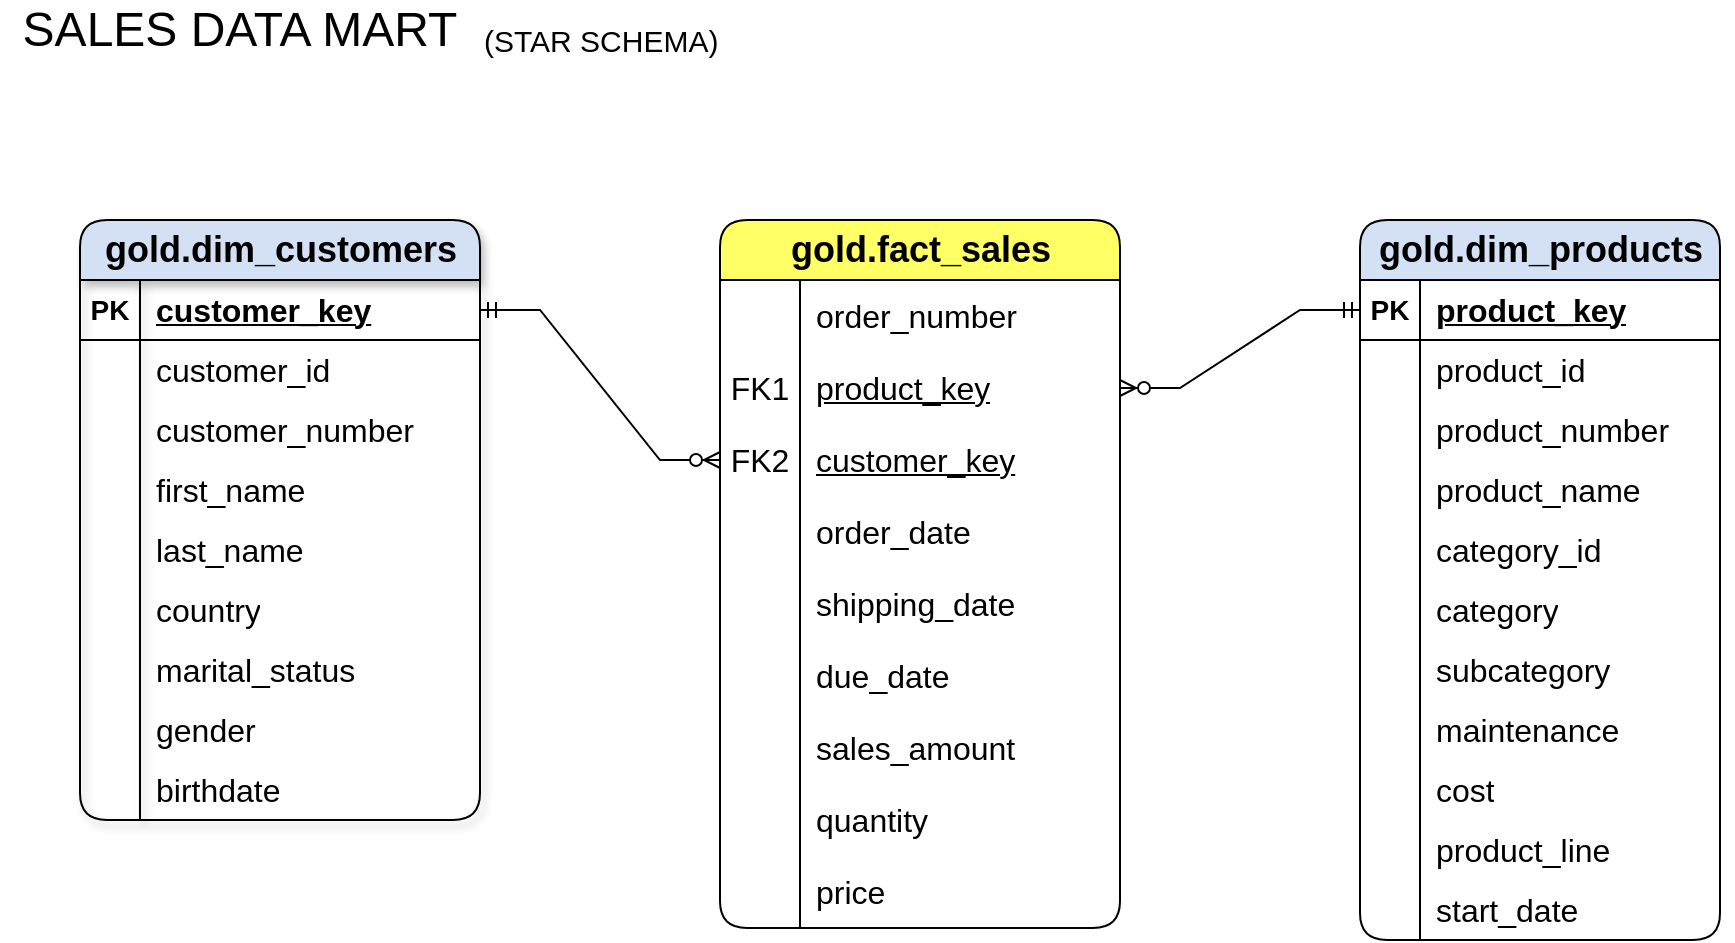 <mxfile version="28.0.6">
  <diagram name="Page-1" id="caWsXlPzLzprsGsyw6yZ">
    <mxGraphModel dx="1757" dy="716" grid="1" gridSize="10" guides="1" tooltips="1" connect="1" arrows="1" fold="1" page="1" pageScale="1" pageWidth="827" pageHeight="1169" math="0" shadow="0">
      <root>
        <mxCell id="0" />
        <mxCell id="1" parent="0" />
        <mxCell id="I5lbJCb11O4Nojm7ezj9-1" value="SALES DATA MART" style="rounded=0;whiteSpace=wrap;html=1;fontSize=24;align=center;fillStyle=hatch;strokeColor=none;" vertex="1" parent="1">
          <mxGeometry x="-120" y="50" width="240" height="30" as="geometry" />
        </mxCell>
        <mxCell id="I5lbJCb11O4Nojm7ezj9-2" value="(STAR SCHEMA)" style="text;html=1;align=left;verticalAlign=middle;whiteSpace=wrap;rounded=0;fontSize=15;" vertex="1" parent="1">
          <mxGeometry x="120" y="60" width="120" height="20" as="geometry" />
        </mxCell>
        <mxCell id="I5lbJCb11O4Nojm7ezj9-4" value="&lt;font style=&quot;font-size: 18px; color: rgb(0, 0, 0);&quot;&gt;gold.dim_customers&lt;/font&gt;" style="shape=table;startSize=30;container=1;collapsible=1;childLayout=tableLayout;fixedRows=1;rowLines=0;fontStyle=1;align=center;resizeLast=1;html=1;rounded=1;fillColor=#D4E1F5;shadow=1;" vertex="1" parent="1">
          <mxGeometry x="-80" y="160" width="200" height="300" as="geometry" />
        </mxCell>
        <mxCell id="I5lbJCb11O4Nojm7ezj9-5" value="" style="shape=tableRow;horizontal=0;startSize=0;swimlaneHead=0;swimlaneBody=0;fillColor=none;collapsible=0;dropTarget=0;points=[[0,0.5],[1,0.5]];portConstraint=eastwest;top=0;left=0;right=0;bottom=1;" vertex="1" parent="I5lbJCb11O4Nojm7ezj9-4">
          <mxGeometry y="30" width="200" height="30" as="geometry" />
        </mxCell>
        <mxCell id="I5lbJCb11O4Nojm7ezj9-6" value="&lt;font style=&quot;font-size: 14px;&quot;&gt;PK&lt;/font&gt;" style="shape=partialRectangle;connectable=0;fillColor=none;top=0;left=0;bottom=0;right=0;fontStyle=1;overflow=hidden;whiteSpace=wrap;html=1;" vertex="1" parent="I5lbJCb11O4Nojm7ezj9-5">
          <mxGeometry width="30" height="30" as="geometry">
            <mxRectangle width="30" height="30" as="alternateBounds" />
          </mxGeometry>
        </mxCell>
        <mxCell id="I5lbJCb11O4Nojm7ezj9-7" value="&lt;font style=&quot;font-size: 16px;&quot;&gt;customer_key&lt;/font&gt;" style="shape=partialRectangle;connectable=0;fillColor=none;top=0;left=0;bottom=0;right=0;align=left;spacingLeft=6;fontStyle=5;overflow=hidden;whiteSpace=wrap;html=1;" vertex="1" parent="I5lbJCb11O4Nojm7ezj9-5">
          <mxGeometry x="30" width="170" height="30" as="geometry">
            <mxRectangle width="170" height="30" as="alternateBounds" />
          </mxGeometry>
        </mxCell>
        <mxCell id="I5lbJCb11O4Nojm7ezj9-8" value="" style="shape=tableRow;horizontal=0;startSize=0;swimlaneHead=0;swimlaneBody=0;fillColor=none;collapsible=0;dropTarget=0;points=[[0,0.5],[1,0.5]];portConstraint=eastwest;top=0;left=0;right=0;bottom=0;fontSize=16;" vertex="1" parent="I5lbJCb11O4Nojm7ezj9-4">
          <mxGeometry y="60" width="200" height="30" as="geometry" />
        </mxCell>
        <mxCell id="I5lbJCb11O4Nojm7ezj9-9" value="" style="shape=partialRectangle;connectable=0;fillColor=none;top=0;left=0;bottom=0;right=0;editable=1;overflow=hidden;whiteSpace=wrap;html=1;fontSize=16;" vertex="1" parent="I5lbJCb11O4Nojm7ezj9-8">
          <mxGeometry width="30" height="30" as="geometry">
            <mxRectangle width="30" height="30" as="alternateBounds" />
          </mxGeometry>
        </mxCell>
        <mxCell id="I5lbJCb11O4Nojm7ezj9-10" value="customer_id" style="shape=partialRectangle;connectable=0;fillColor=none;top=0;left=0;bottom=0;right=0;align=left;spacingLeft=6;overflow=hidden;whiteSpace=wrap;html=1;fontSize=16;" vertex="1" parent="I5lbJCb11O4Nojm7ezj9-8">
          <mxGeometry x="30" width="170" height="30" as="geometry">
            <mxRectangle width="170" height="30" as="alternateBounds" />
          </mxGeometry>
        </mxCell>
        <mxCell id="I5lbJCb11O4Nojm7ezj9-11" value="" style="shape=tableRow;horizontal=0;startSize=0;swimlaneHead=0;swimlaneBody=0;fillColor=none;collapsible=0;dropTarget=0;points=[[0,0.5],[1,0.5]];portConstraint=eastwest;top=0;left=0;right=0;bottom=0;fontSize=16;" vertex="1" parent="I5lbJCb11O4Nojm7ezj9-4">
          <mxGeometry y="90" width="200" height="30" as="geometry" />
        </mxCell>
        <mxCell id="I5lbJCb11O4Nojm7ezj9-12" value="" style="shape=partialRectangle;connectable=0;fillColor=none;top=0;left=0;bottom=0;right=0;editable=1;overflow=hidden;whiteSpace=wrap;html=1;fontSize=16;" vertex="1" parent="I5lbJCb11O4Nojm7ezj9-11">
          <mxGeometry width="30" height="30" as="geometry">
            <mxRectangle width="30" height="30" as="alternateBounds" />
          </mxGeometry>
        </mxCell>
        <mxCell id="I5lbJCb11O4Nojm7ezj9-13" value="customer_number" style="shape=partialRectangle;connectable=0;fillColor=none;top=0;left=0;bottom=0;right=0;align=left;spacingLeft=6;overflow=hidden;whiteSpace=wrap;html=1;fontSize=16;" vertex="1" parent="I5lbJCb11O4Nojm7ezj9-11">
          <mxGeometry x="30" width="170" height="30" as="geometry">
            <mxRectangle width="170" height="30" as="alternateBounds" />
          </mxGeometry>
        </mxCell>
        <mxCell id="I5lbJCb11O4Nojm7ezj9-14" value="" style="shape=tableRow;horizontal=0;startSize=0;swimlaneHead=0;swimlaneBody=0;fillColor=none;collapsible=0;dropTarget=0;points=[[0,0.5],[1,0.5]];portConstraint=eastwest;top=0;left=0;right=0;bottom=0;fontSize=16;" vertex="1" parent="I5lbJCb11O4Nojm7ezj9-4">
          <mxGeometry y="120" width="200" height="30" as="geometry" />
        </mxCell>
        <mxCell id="I5lbJCb11O4Nojm7ezj9-15" value="" style="shape=partialRectangle;connectable=0;fillColor=none;top=0;left=0;bottom=0;right=0;editable=1;overflow=hidden;whiteSpace=wrap;html=1;fontSize=16;" vertex="1" parent="I5lbJCb11O4Nojm7ezj9-14">
          <mxGeometry width="30" height="30" as="geometry">
            <mxRectangle width="30" height="30" as="alternateBounds" />
          </mxGeometry>
        </mxCell>
        <mxCell id="I5lbJCb11O4Nojm7ezj9-16" value="first_name" style="shape=partialRectangle;connectable=0;fillColor=none;top=0;left=0;bottom=0;right=0;align=left;spacingLeft=6;overflow=hidden;whiteSpace=wrap;html=1;fontSize=16;" vertex="1" parent="I5lbJCb11O4Nojm7ezj9-14">
          <mxGeometry x="30" width="170" height="30" as="geometry">
            <mxRectangle width="170" height="30" as="alternateBounds" />
          </mxGeometry>
        </mxCell>
        <mxCell id="I5lbJCb11O4Nojm7ezj9-17" value="" style="shape=tableRow;horizontal=0;startSize=0;swimlaneHead=0;swimlaneBody=0;fillColor=none;collapsible=0;dropTarget=0;points=[[0,0.5],[1,0.5]];portConstraint=eastwest;top=0;left=0;right=0;bottom=0;fontSize=16;" vertex="1" parent="I5lbJCb11O4Nojm7ezj9-4">
          <mxGeometry y="150" width="200" height="30" as="geometry" />
        </mxCell>
        <mxCell id="I5lbJCb11O4Nojm7ezj9-18" value="" style="shape=partialRectangle;connectable=0;fillColor=none;top=0;left=0;bottom=0;right=0;editable=1;overflow=hidden;whiteSpace=wrap;html=1;fontSize=16;" vertex="1" parent="I5lbJCb11O4Nojm7ezj9-17">
          <mxGeometry width="30" height="30" as="geometry">
            <mxRectangle width="30" height="30" as="alternateBounds" />
          </mxGeometry>
        </mxCell>
        <mxCell id="I5lbJCb11O4Nojm7ezj9-19" value="last_name" style="shape=partialRectangle;connectable=0;fillColor=none;top=0;left=0;bottom=0;right=0;align=left;spacingLeft=6;overflow=hidden;whiteSpace=wrap;html=1;fontSize=16;" vertex="1" parent="I5lbJCb11O4Nojm7ezj9-17">
          <mxGeometry x="30" width="170" height="30" as="geometry">
            <mxRectangle width="170" height="30" as="alternateBounds" />
          </mxGeometry>
        </mxCell>
        <mxCell id="I5lbJCb11O4Nojm7ezj9-36" value="" style="shape=tableRow;horizontal=0;startSize=0;swimlaneHead=0;swimlaneBody=0;fillColor=none;collapsible=0;dropTarget=0;points=[[0,0.5],[1,0.5]];portConstraint=eastwest;top=0;left=0;right=0;bottom=0;fontSize=16;" vertex="1" parent="I5lbJCb11O4Nojm7ezj9-4">
          <mxGeometry y="180" width="200" height="30" as="geometry" />
        </mxCell>
        <mxCell id="I5lbJCb11O4Nojm7ezj9-37" value="" style="shape=partialRectangle;connectable=0;fillColor=none;top=0;left=0;bottom=0;right=0;editable=1;overflow=hidden;whiteSpace=wrap;html=1;fontSize=16;" vertex="1" parent="I5lbJCb11O4Nojm7ezj9-36">
          <mxGeometry width="30" height="30" as="geometry">
            <mxRectangle width="30" height="30" as="alternateBounds" />
          </mxGeometry>
        </mxCell>
        <mxCell id="I5lbJCb11O4Nojm7ezj9-38" value="country" style="shape=partialRectangle;connectable=0;fillColor=none;top=0;left=0;bottom=0;right=0;align=left;spacingLeft=6;overflow=hidden;whiteSpace=wrap;html=1;fontSize=16;" vertex="1" parent="I5lbJCb11O4Nojm7ezj9-36">
          <mxGeometry x="30" width="170" height="30" as="geometry">
            <mxRectangle width="170" height="30" as="alternateBounds" />
          </mxGeometry>
        </mxCell>
        <mxCell id="I5lbJCb11O4Nojm7ezj9-39" value="" style="shape=tableRow;horizontal=0;startSize=0;swimlaneHead=0;swimlaneBody=0;fillColor=none;collapsible=0;dropTarget=0;points=[[0,0.5],[1,0.5]];portConstraint=eastwest;top=0;left=0;right=0;bottom=0;fontSize=16;" vertex="1" parent="I5lbJCb11O4Nojm7ezj9-4">
          <mxGeometry y="210" width="200" height="30" as="geometry" />
        </mxCell>
        <mxCell id="I5lbJCb11O4Nojm7ezj9-40" value="" style="shape=partialRectangle;connectable=0;fillColor=none;top=0;left=0;bottom=0;right=0;editable=1;overflow=hidden;whiteSpace=wrap;html=1;fontSize=16;" vertex="1" parent="I5lbJCb11O4Nojm7ezj9-39">
          <mxGeometry width="30" height="30" as="geometry">
            <mxRectangle width="30" height="30" as="alternateBounds" />
          </mxGeometry>
        </mxCell>
        <mxCell id="I5lbJCb11O4Nojm7ezj9-41" value="marital_status" style="shape=partialRectangle;connectable=0;fillColor=none;top=0;left=0;bottom=0;right=0;align=left;spacingLeft=6;overflow=hidden;whiteSpace=wrap;html=1;fontSize=16;" vertex="1" parent="I5lbJCb11O4Nojm7ezj9-39">
          <mxGeometry x="30" width="170" height="30" as="geometry">
            <mxRectangle width="170" height="30" as="alternateBounds" />
          </mxGeometry>
        </mxCell>
        <mxCell id="I5lbJCb11O4Nojm7ezj9-42" value="" style="shape=tableRow;horizontal=0;startSize=0;swimlaneHead=0;swimlaneBody=0;fillColor=none;collapsible=0;dropTarget=0;points=[[0,0.5],[1,0.5]];portConstraint=eastwest;top=0;left=0;right=0;bottom=0;fontSize=16;" vertex="1" parent="I5lbJCb11O4Nojm7ezj9-4">
          <mxGeometry y="240" width="200" height="30" as="geometry" />
        </mxCell>
        <mxCell id="I5lbJCb11O4Nojm7ezj9-43" value="" style="shape=partialRectangle;connectable=0;fillColor=none;top=0;left=0;bottom=0;right=0;editable=1;overflow=hidden;whiteSpace=wrap;html=1;fontSize=16;" vertex="1" parent="I5lbJCb11O4Nojm7ezj9-42">
          <mxGeometry width="30" height="30" as="geometry">
            <mxRectangle width="30" height="30" as="alternateBounds" />
          </mxGeometry>
        </mxCell>
        <mxCell id="I5lbJCb11O4Nojm7ezj9-44" value="gender" style="shape=partialRectangle;connectable=0;fillColor=none;top=0;left=0;bottom=0;right=0;align=left;spacingLeft=6;overflow=hidden;whiteSpace=wrap;html=1;fontSize=16;" vertex="1" parent="I5lbJCb11O4Nojm7ezj9-42">
          <mxGeometry x="30" width="170" height="30" as="geometry">
            <mxRectangle width="170" height="30" as="alternateBounds" />
          </mxGeometry>
        </mxCell>
        <mxCell id="I5lbJCb11O4Nojm7ezj9-45" value="" style="shape=tableRow;horizontal=0;startSize=0;swimlaneHead=0;swimlaneBody=0;fillColor=none;collapsible=0;dropTarget=0;points=[[0,0.5],[1,0.5]];portConstraint=eastwest;top=0;left=0;right=0;bottom=0;fontSize=16;" vertex="1" parent="I5lbJCb11O4Nojm7ezj9-4">
          <mxGeometry y="270" width="200" height="30" as="geometry" />
        </mxCell>
        <mxCell id="I5lbJCb11O4Nojm7ezj9-46" value="" style="shape=partialRectangle;connectable=0;fillColor=none;top=0;left=0;bottom=0;right=0;editable=1;overflow=hidden;whiteSpace=wrap;html=1;fontSize=16;" vertex="1" parent="I5lbJCb11O4Nojm7ezj9-45">
          <mxGeometry width="30" height="30" as="geometry">
            <mxRectangle width="30" height="30" as="alternateBounds" />
          </mxGeometry>
        </mxCell>
        <mxCell id="I5lbJCb11O4Nojm7ezj9-47" value="birthdate" style="shape=partialRectangle;connectable=0;fillColor=none;top=0;left=0;bottom=0;right=0;align=left;spacingLeft=6;overflow=hidden;whiteSpace=wrap;html=1;fontSize=16;" vertex="1" parent="I5lbJCb11O4Nojm7ezj9-45">
          <mxGeometry x="30" width="170" height="30" as="geometry">
            <mxRectangle width="170" height="30" as="alternateBounds" />
          </mxGeometry>
        </mxCell>
        <mxCell id="I5lbJCb11O4Nojm7ezj9-20" value="&lt;font style=&quot;font-size: 18px; color: rgb(0, 0, 0);&quot;&gt;gold.fact_sales&lt;/font&gt;" style="shape=table;startSize=30;container=1;collapsible=1;childLayout=tableLayout;fixedRows=1;rowLines=0;fontStyle=1;align=center;resizeLast=1;html=1;rounded=1;fillColor=#FFFF66;" vertex="1" parent="1">
          <mxGeometry x="240" y="160" width="200" height="354" as="geometry" />
        </mxCell>
        <mxCell id="I5lbJCb11O4Nojm7ezj9-24" value="" style="shape=tableRow;horizontal=0;startSize=0;swimlaneHead=0;swimlaneBody=0;fillColor=none;collapsible=0;dropTarget=0;points=[[0,0.5],[1,0.5]];portConstraint=eastwest;top=0;left=0;right=0;bottom=0;fontSize=16;" vertex="1" parent="I5lbJCb11O4Nojm7ezj9-20">
          <mxGeometry y="30" width="200" height="36" as="geometry" />
        </mxCell>
        <mxCell id="I5lbJCb11O4Nojm7ezj9-25" value="" style="shape=partialRectangle;connectable=0;fillColor=none;top=0;left=0;bottom=0;right=0;editable=1;overflow=hidden;whiteSpace=wrap;html=1;fontSize=16;" vertex="1" parent="I5lbJCb11O4Nojm7ezj9-24">
          <mxGeometry width="40.0" height="36" as="geometry">
            <mxRectangle width="40.0" height="36" as="alternateBounds" />
          </mxGeometry>
        </mxCell>
        <mxCell id="I5lbJCb11O4Nojm7ezj9-26" value="order_number" style="shape=partialRectangle;connectable=0;fillColor=none;top=0;left=0;bottom=0;right=0;align=left;spacingLeft=6;overflow=hidden;whiteSpace=wrap;html=1;fontSize=16;" vertex="1" parent="I5lbJCb11O4Nojm7ezj9-24">
          <mxGeometry x="40.0" width="160.0" height="36" as="geometry">
            <mxRectangle width="160.0" height="36" as="alternateBounds" />
          </mxGeometry>
        </mxCell>
        <mxCell id="I5lbJCb11O4Nojm7ezj9-27" value="" style="shape=tableRow;horizontal=0;startSize=0;swimlaneHead=0;swimlaneBody=0;fillColor=none;collapsible=0;dropTarget=0;points=[[0,0.5],[1,0.5]];portConstraint=eastwest;top=0;left=0;right=0;bottom=0;fontSize=16;" vertex="1" parent="I5lbJCb11O4Nojm7ezj9-20">
          <mxGeometry y="66" width="200" height="36" as="geometry" />
        </mxCell>
        <mxCell id="I5lbJCb11O4Nojm7ezj9-28" value="FK1" style="shape=partialRectangle;connectable=0;fillColor=none;top=0;left=0;bottom=0;right=0;editable=1;overflow=hidden;whiteSpace=wrap;html=1;fontSize=16;" vertex="1" parent="I5lbJCb11O4Nojm7ezj9-27">
          <mxGeometry width="40.0" height="36" as="geometry">
            <mxRectangle width="40.0" height="36" as="alternateBounds" />
          </mxGeometry>
        </mxCell>
        <mxCell id="I5lbJCb11O4Nojm7ezj9-29" value="&lt;u&gt;product_key&lt;/u&gt;" style="shape=partialRectangle;connectable=0;fillColor=none;top=0;left=0;bottom=0;right=0;align=left;spacingLeft=6;overflow=hidden;whiteSpace=wrap;html=1;fontSize=16;shadow=1;" vertex="1" parent="I5lbJCb11O4Nojm7ezj9-27">
          <mxGeometry x="40.0" width="160.0" height="36" as="geometry">
            <mxRectangle width="160.0" height="36" as="alternateBounds" />
          </mxGeometry>
        </mxCell>
        <mxCell id="I5lbJCb11O4Nojm7ezj9-30" value="" style="shape=tableRow;horizontal=0;startSize=0;swimlaneHead=0;swimlaneBody=0;fillColor=none;collapsible=0;dropTarget=0;points=[[0,0.5],[1,0.5]];portConstraint=eastwest;top=0;left=0;right=0;bottom=0;fontSize=16;" vertex="1" parent="I5lbJCb11O4Nojm7ezj9-20">
          <mxGeometry y="102" width="200" height="36" as="geometry" />
        </mxCell>
        <mxCell id="I5lbJCb11O4Nojm7ezj9-31" value="FK2" style="shape=partialRectangle;connectable=0;fillColor=none;top=0;left=0;bottom=0;right=0;editable=1;overflow=hidden;whiteSpace=wrap;html=1;fontSize=16;" vertex="1" parent="I5lbJCb11O4Nojm7ezj9-30">
          <mxGeometry width="40.0" height="36" as="geometry">
            <mxRectangle width="40.0" height="36" as="alternateBounds" />
          </mxGeometry>
        </mxCell>
        <mxCell id="I5lbJCb11O4Nojm7ezj9-32" value="&lt;u&gt;customer_key&lt;/u&gt;" style="shape=partialRectangle;connectable=0;fillColor=none;top=0;left=0;bottom=0;right=0;align=left;spacingLeft=6;overflow=hidden;whiteSpace=wrap;html=1;fontSize=16;shadow=1;" vertex="1" parent="I5lbJCb11O4Nojm7ezj9-30">
          <mxGeometry x="40.0" width="160.0" height="36" as="geometry">
            <mxRectangle width="160.0" height="36" as="alternateBounds" />
          </mxGeometry>
        </mxCell>
        <mxCell id="I5lbJCb11O4Nojm7ezj9-33" value="" style="shape=tableRow;horizontal=0;startSize=0;swimlaneHead=0;swimlaneBody=0;fillColor=none;collapsible=0;dropTarget=0;points=[[0,0.5],[1,0.5]];portConstraint=eastwest;top=0;left=0;right=0;bottom=0;fontSize=16;" vertex="1" parent="I5lbJCb11O4Nojm7ezj9-20">
          <mxGeometry y="138" width="200" height="36" as="geometry" />
        </mxCell>
        <mxCell id="I5lbJCb11O4Nojm7ezj9-34" value="" style="shape=partialRectangle;connectable=0;fillColor=none;top=0;left=0;bottom=0;right=0;editable=1;overflow=hidden;whiteSpace=wrap;html=1;fontSize=16;" vertex="1" parent="I5lbJCb11O4Nojm7ezj9-33">
          <mxGeometry width="40.0" height="36" as="geometry">
            <mxRectangle width="40.0" height="36" as="alternateBounds" />
          </mxGeometry>
        </mxCell>
        <mxCell id="I5lbJCb11O4Nojm7ezj9-35" value="order_date" style="shape=partialRectangle;connectable=0;fillColor=none;top=0;left=0;bottom=0;right=0;align=left;spacingLeft=6;overflow=hidden;whiteSpace=wrap;html=1;fontSize=16;" vertex="1" parent="I5lbJCb11O4Nojm7ezj9-33">
          <mxGeometry x="40.0" width="160.0" height="36" as="geometry">
            <mxRectangle width="160.0" height="36" as="alternateBounds" />
          </mxGeometry>
        </mxCell>
        <mxCell id="I5lbJCb11O4Nojm7ezj9-48" value="" style="shape=tableRow;horizontal=0;startSize=0;swimlaneHead=0;swimlaneBody=0;fillColor=none;collapsible=0;dropTarget=0;points=[[0,0.5],[1,0.5]];portConstraint=eastwest;top=0;left=0;right=0;bottom=0;fontSize=16;" vertex="1" parent="I5lbJCb11O4Nojm7ezj9-20">
          <mxGeometry y="174" width="200" height="36" as="geometry" />
        </mxCell>
        <mxCell id="I5lbJCb11O4Nojm7ezj9-49" value="" style="shape=partialRectangle;connectable=0;fillColor=none;top=0;left=0;bottom=0;right=0;editable=1;overflow=hidden;whiteSpace=wrap;html=1;fontSize=16;" vertex="1" parent="I5lbJCb11O4Nojm7ezj9-48">
          <mxGeometry width="40.0" height="36" as="geometry">
            <mxRectangle width="40.0" height="36" as="alternateBounds" />
          </mxGeometry>
        </mxCell>
        <mxCell id="I5lbJCb11O4Nojm7ezj9-50" value="shipping_date" style="shape=partialRectangle;connectable=0;fillColor=none;top=0;left=0;bottom=0;right=0;align=left;spacingLeft=6;overflow=hidden;whiteSpace=wrap;html=1;fontSize=16;" vertex="1" parent="I5lbJCb11O4Nojm7ezj9-48">
          <mxGeometry x="40.0" width="160.0" height="36" as="geometry">
            <mxRectangle width="160.0" height="36" as="alternateBounds" />
          </mxGeometry>
        </mxCell>
        <mxCell id="I5lbJCb11O4Nojm7ezj9-51" value="" style="shape=tableRow;horizontal=0;startSize=0;swimlaneHead=0;swimlaneBody=0;fillColor=none;collapsible=0;dropTarget=0;points=[[0,0.5],[1,0.5]];portConstraint=eastwest;top=0;left=0;right=0;bottom=0;fontSize=16;" vertex="1" parent="I5lbJCb11O4Nojm7ezj9-20">
          <mxGeometry y="210" width="200" height="36" as="geometry" />
        </mxCell>
        <mxCell id="I5lbJCb11O4Nojm7ezj9-52" value="" style="shape=partialRectangle;connectable=0;fillColor=none;top=0;left=0;bottom=0;right=0;editable=1;overflow=hidden;whiteSpace=wrap;html=1;fontSize=16;" vertex="1" parent="I5lbJCb11O4Nojm7ezj9-51">
          <mxGeometry width="40.0" height="36" as="geometry">
            <mxRectangle width="40.0" height="36" as="alternateBounds" />
          </mxGeometry>
        </mxCell>
        <mxCell id="I5lbJCb11O4Nojm7ezj9-53" value="due_date" style="shape=partialRectangle;connectable=0;fillColor=none;top=0;left=0;bottom=0;right=0;align=left;spacingLeft=6;overflow=hidden;whiteSpace=wrap;html=1;fontSize=16;" vertex="1" parent="I5lbJCb11O4Nojm7ezj9-51">
          <mxGeometry x="40.0" width="160.0" height="36" as="geometry">
            <mxRectangle width="160.0" height="36" as="alternateBounds" />
          </mxGeometry>
        </mxCell>
        <mxCell id="I5lbJCb11O4Nojm7ezj9-54" value="" style="shape=tableRow;horizontal=0;startSize=0;swimlaneHead=0;swimlaneBody=0;fillColor=none;collapsible=0;dropTarget=0;points=[[0,0.5],[1,0.5]];portConstraint=eastwest;top=0;left=0;right=0;bottom=0;fontSize=16;" vertex="1" parent="I5lbJCb11O4Nojm7ezj9-20">
          <mxGeometry y="246" width="200" height="36" as="geometry" />
        </mxCell>
        <mxCell id="I5lbJCb11O4Nojm7ezj9-55" value="" style="shape=partialRectangle;connectable=0;fillColor=none;top=0;left=0;bottom=0;right=0;editable=1;overflow=hidden;whiteSpace=wrap;html=1;fontSize=16;" vertex="1" parent="I5lbJCb11O4Nojm7ezj9-54">
          <mxGeometry width="40.0" height="36" as="geometry">
            <mxRectangle width="40.0" height="36" as="alternateBounds" />
          </mxGeometry>
        </mxCell>
        <mxCell id="I5lbJCb11O4Nojm7ezj9-56" value="sales_amount" style="shape=partialRectangle;connectable=0;fillColor=none;top=0;left=0;bottom=0;right=0;align=left;spacingLeft=6;overflow=hidden;whiteSpace=wrap;html=1;fontSize=16;" vertex="1" parent="I5lbJCb11O4Nojm7ezj9-54">
          <mxGeometry x="40.0" width="160.0" height="36" as="geometry">
            <mxRectangle width="160.0" height="36" as="alternateBounds" />
          </mxGeometry>
        </mxCell>
        <mxCell id="I5lbJCb11O4Nojm7ezj9-57" value="" style="shape=tableRow;horizontal=0;startSize=0;swimlaneHead=0;swimlaneBody=0;fillColor=none;collapsible=0;dropTarget=0;points=[[0,0.5],[1,0.5]];portConstraint=eastwest;top=0;left=0;right=0;bottom=0;fontSize=16;" vertex="1" parent="I5lbJCb11O4Nojm7ezj9-20">
          <mxGeometry y="282" width="200" height="36" as="geometry" />
        </mxCell>
        <mxCell id="I5lbJCb11O4Nojm7ezj9-58" value="" style="shape=partialRectangle;connectable=0;fillColor=none;top=0;left=0;bottom=0;right=0;editable=1;overflow=hidden;whiteSpace=wrap;html=1;fontSize=16;" vertex="1" parent="I5lbJCb11O4Nojm7ezj9-57">
          <mxGeometry width="40.0" height="36" as="geometry">
            <mxRectangle width="40.0" height="36" as="alternateBounds" />
          </mxGeometry>
        </mxCell>
        <mxCell id="I5lbJCb11O4Nojm7ezj9-59" value="quantity" style="shape=partialRectangle;connectable=0;fillColor=none;top=0;left=0;bottom=0;right=0;align=left;spacingLeft=6;overflow=hidden;whiteSpace=wrap;html=1;fontSize=16;" vertex="1" parent="I5lbJCb11O4Nojm7ezj9-57">
          <mxGeometry x="40.0" width="160.0" height="36" as="geometry">
            <mxRectangle width="160.0" height="36" as="alternateBounds" />
          </mxGeometry>
        </mxCell>
        <mxCell id="I5lbJCb11O4Nojm7ezj9-60" value="" style="shape=tableRow;horizontal=0;startSize=0;swimlaneHead=0;swimlaneBody=0;fillColor=none;collapsible=0;dropTarget=0;points=[[0,0.5],[1,0.5]];portConstraint=eastwest;top=0;left=0;right=0;bottom=0;fontSize=16;" vertex="1" parent="I5lbJCb11O4Nojm7ezj9-20">
          <mxGeometry y="318" width="200" height="36" as="geometry" />
        </mxCell>
        <mxCell id="I5lbJCb11O4Nojm7ezj9-61" value="" style="shape=partialRectangle;connectable=0;fillColor=none;top=0;left=0;bottom=0;right=0;editable=1;overflow=hidden;whiteSpace=wrap;html=1;fontSize=16;" vertex="1" parent="I5lbJCb11O4Nojm7ezj9-60">
          <mxGeometry width="40.0" height="36" as="geometry">
            <mxRectangle width="40.0" height="36" as="alternateBounds" />
          </mxGeometry>
        </mxCell>
        <mxCell id="I5lbJCb11O4Nojm7ezj9-62" value="price" style="shape=partialRectangle;connectable=0;fillColor=none;top=0;left=0;bottom=0;right=0;align=left;spacingLeft=6;overflow=hidden;whiteSpace=wrap;html=1;fontSize=16;" vertex="1" parent="I5lbJCb11O4Nojm7ezj9-60">
          <mxGeometry x="40.0" width="160.0" height="36" as="geometry">
            <mxRectangle width="160.0" height="36" as="alternateBounds" />
          </mxGeometry>
        </mxCell>
        <mxCell id="I5lbJCb11O4Nojm7ezj9-63" value="&lt;font style=&quot;font-size: 18px; color: rgb(0, 0, 0);&quot;&gt;gold.dim_products&lt;/font&gt;" style="shape=table;startSize=30;container=1;collapsible=1;childLayout=tableLayout;fixedRows=1;rowLines=0;fontStyle=1;align=center;resizeLast=1;html=1;rounded=1;fillColor=#D4E1F5;" vertex="1" parent="1">
          <mxGeometry x="560" y="160" width="180" height="360" as="geometry" />
        </mxCell>
        <mxCell id="I5lbJCb11O4Nojm7ezj9-64" value="" style="shape=tableRow;horizontal=0;startSize=0;swimlaneHead=0;swimlaneBody=0;fillColor=none;collapsible=0;dropTarget=0;points=[[0,0.5],[1,0.5]];portConstraint=eastwest;top=0;left=0;right=0;bottom=1;" vertex="1" parent="I5lbJCb11O4Nojm7ezj9-63">
          <mxGeometry y="30" width="180" height="30" as="geometry" />
        </mxCell>
        <mxCell id="I5lbJCb11O4Nojm7ezj9-65" value="&lt;font style=&quot;font-size: 14px;&quot;&gt;PK&lt;/font&gt;" style="shape=partialRectangle;connectable=0;fillColor=none;top=0;left=0;bottom=0;right=0;fontStyle=1;overflow=hidden;whiteSpace=wrap;html=1;" vertex="1" parent="I5lbJCb11O4Nojm7ezj9-64">
          <mxGeometry width="30" height="30" as="geometry">
            <mxRectangle width="30" height="30" as="alternateBounds" />
          </mxGeometry>
        </mxCell>
        <mxCell id="I5lbJCb11O4Nojm7ezj9-66" value="&lt;font style=&quot;font-size: 16px;&quot;&gt;product_key&lt;/font&gt;" style="shape=partialRectangle;connectable=0;fillColor=none;top=0;left=0;bottom=0;right=0;align=left;spacingLeft=6;fontStyle=5;overflow=hidden;whiteSpace=wrap;html=1;shadow=1;" vertex="1" parent="I5lbJCb11O4Nojm7ezj9-64">
          <mxGeometry x="30" width="150" height="30" as="geometry">
            <mxRectangle width="150" height="30" as="alternateBounds" />
          </mxGeometry>
        </mxCell>
        <mxCell id="I5lbJCb11O4Nojm7ezj9-67" value="" style="shape=tableRow;horizontal=0;startSize=0;swimlaneHead=0;swimlaneBody=0;fillColor=none;collapsible=0;dropTarget=0;points=[[0,0.5],[1,0.5]];portConstraint=eastwest;top=0;left=0;right=0;bottom=0;fontSize=16;" vertex="1" parent="I5lbJCb11O4Nojm7ezj9-63">
          <mxGeometry y="60" width="180" height="30" as="geometry" />
        </mxCell>
        <mxCell id="I5lbJCb11O4Nojm7ezj9-68" value="" style="shape=partialRectangle;connectable=0;fillColor=none;top=0;left=0;bottom=0;right=0;editable=1;overflow=hidden;whiteSpace=wrap;html=1;fontSize=16;" vertex="1" parent="I5lbJCb11O4Nojm7ezj9-67">
          <mxGeometry width="30" height="30" as="geometry">
            <mxRectangle width="30" height="30" as="alternateBounds" />
          </mxGeometry>
        </mxCell>
        <mxCell id="I5lbJCb11O4Nojm7ezj9-69" value="product_id" style="shape=partialRectangle;connectable=0;fillColor=none;top=0;left=0;bottom=0;right=0;align=left;spacingLeft=6;overflow=hidden;whiteSpace=wrap;html=1;fontSize=16;" vertex="1" parent="I5lbJCb11O4Nojm7ezj9-67">
          <mxGeometry x="30" width="150" height="30" as="geometry">
            <mxRectangle width="150" height="30" as="alternateBounds" />
          </mxGeometry>
        </mxCell>
        <mxCell id="I5lbJCb11O4Nojm7ezj9-70" value="" style="shape=tableRow;horizontal=0;startSize=0;swimlaneHead=0;swimlaneBody=0;fillColor=none;collapsible=0;dropTarget=0;points=[[0,0.5],[1,0.5]];portConstraint=eastwest;top=0;left=0;right=0;bottom=0;fontSize=16;" vertex="1" parent="I5lbJCb11O4Nojm7ezj9-63">
          <mxGeometry y="90" width="180" height="30" as="geometry" />
        </mxCell>
        <mxCell id="I5lbJCb11O4Nojm7ezj9-71" value="" style="shape=partialRectangle;connectable=0;fillColor=none;top=0;left=0;bottom=0;right=0;editable=1;overflow=hidden;whiteSpace=wrap;html=1;fontSize=16;" vertex="1" parent="I5lbJCb11O4Nojm7ezj9-70">
          <mxGeometry width="30" height="30" as="geometry">
            <mxRectangle width="30" height="30" as="alternateBounds" />
          </mxGeometry>
        </mxCell>
        <mxCell id="I5lbJCb11O4Nojm7ezj9-72" value="product_number" style="shape=partialRectangle;connectable=0;fillColor=none;top=0;left=0;bottom=0;right=0;align=left;spacingLeft=6;overflow=hidden;whiteSpace=wrap;html=1;fontSize=16;" vertex="1" parent="I5lbJCb11O4Nojm7ezj9-70">
          <mxGeometry x="30" width="150" height="30" as="geometry">
            <mxRectangle width="150" height="30" as="alternateBounds" />
          </mxGeometry>
        </mxCell>
        <mxCell id="I5lbJCb11O4Nojm7ezj9-73" value="" style="shape=tableRow;horizontal=0;startSize=0;swimlaneHead=0;swimlaneBody=0;fillColor=none;collapsible=0;dropTarget=0;points=[[0,0.5],[1,0.5]];portConstraint=eastwest;top=0;left=0;right=0;bottom=0;fontSize=16;" vertex="1" parent="I5lbJCb11O4Nojm7ezj9-63">
          <mxGeometry y="120" width="180" height="30" as="geometry" />
        </mxCell>
        <mxCell id="I5lbJCb11O4Nojm7ezj9-74" value="" style="shape=partialRectangle;connectable=0;fillColor=none;top=0;left=0;bottom=0;right=0;editable=1;overflow=hidden;whiteSpace=wrap;html=1;fontSize=16;" vertex="1" parent="I5lbJCb11O4Nojm7ezj9-73">
          <mxGeometry width="30" height="30" as="geometry">
            <mxRectangle width="30" height="30" as="alternateBounds" />
          </mxGeometry>
        </mxCell>
        <mxCell id="I5lbJCb11O4Nojm7ezj9-75" value="product_name" style="shape=partialRectangle;connectable=0;fillColor=none;top=0;left=0;bottom=0;right=0;align=left;spacingLeft=6;overflow=hidden;whiteSpace=wrap;html=1;fontSize=16;" vertex="1" parent="I5lbJCb11O4Nojm7ezj9-73">
          <mxGeometry x="30" width="150" height="30" as="geometry">
            <mxRectangle width="150" height="30" as="alternateBounds" />
          </mxGeometry>
        </mxCell>
        <mxCell id="I5lbJCb11O4Nojm7ezj9-76" value="" style="shape=tableRow;horizontal=0;startSize=0;swimlaneHead=0;swimlaneBody=0;fillColor=none;collapsible=0;dropTarget=0;points=[[0,0.5],[1,0.5]];portConstraint=eastwest;top=0;left=0;right=0;bottom=0;fontSize=16;" vertex="1" parent="I5lbJCb11O4Nojm7ezj9-63">
          <mxGeometry y="150" width="180" height="30" as="geometry" />
        </mxCell>
        <mxCell id="I5lbJCb11O4Nojm7ezj9-77" value="" style="shape=partialRectangle;connectable=0;fillColor=none;top=0;left=0;bottom=0;right=0;editable=1;overflow=hidden;whiteSpace=wrap;html=1;fontSize=16;" vertex="1" parent="I5lbJCb11O4Nojm7ezj9-76">
          <mxGeometry width="30" height="30" as="geometry">
            <mxRectangle width="30" height="30" as="alternateBounds" />
          </mxGeometry>
        </mxCell>
        <mxCell id="I5lbJCb11O4Nojm7ezj9-78" value="category_id" style="shape=partialRectangle;connectable=0;fillColor=none;top=0;left=0;bottom=0;right=0;align=left;spacingLeft=6;overflow=hidden;whiteSpace=wrap;html=1;fontSize=16;" vertex="1" parent="I5lbJCb11O4Nojm7ezj9-76">
          <mxGeometry x="30" width="150" height="30" as="geometry">
            <mxRectangle width="150" height="30" as="alternateBounds" />
          </mxGeometry>
        </mxCell>
        <mxCell id="I5lbJCb11O4Nojm7ezj9-79" value="" style="shape=tableRow;horizontal=0;startSize=0;swimlaneHead=0;swimlaneBody=0;fillColor=none;collapsible=0;dropTarget=0;points=[[0,0.5],[1,0.5]];portConstraint=eastwest;top=0;left=0;right=0;bottom=0;fontSize=16;" vertex="1" parent="I5lbJCb11O4Nojm7ezj9-63">
          <mxGeometry y="180" width="180" height="30" as="geometry" />
        </mxCell>
        <mxCell id="I5lbJCb11O4Nojm7ezj9-80" value="" style="shape=partialRectangle;connectable=0;fillColor=none;top=0;left=0;bottom=0;right=0;editable=1;overflow=hidden;whiteSpace=wrap;html=1;fontSize=16;" vertex="1" parent="I5lbJCb11O4Nojm7ezj9-79">
          <mxGeometry width="30" height="30" as="geometry">
            <mxRectangle width="30" height="30" as="alternateBounds" />
          </mxGeometry>
        </mxCell>
        <mxCell id="I5lbJCb11O4Nojm7ezj9-81" value="category" style="shape=partialRectangle;connectable=0;fillColor=none;top=0;left=0;bottom=0;right=0;align=left;spacingLeft=6;overflow=hidden;whiteSpace=wrap;html=1;fontSize=16;" vertex="1" parent="I5lbJCb11O4Nojm7ezj9-79">
          <mxGeometry x="30" width="150" height="30" as="geometry">
            <mxRectangle width="150" height="30" as="alternateBounds" />
          </mxGeometry>
        </mxCell>
        <mxCell id="I5lbJCb11O4Nojm7ezj9-82" value="" style="shape=tableRow;horizontal=0;startSize=0;swimlaneHead=0;swimlaneBody=0;fillColor=none;collapsible=0;dropTarget=0;points=[[0,0.5],[1,0.5]];portConstraint=eastwest;top=0;left=0;right=0;bottom=0;fontSize=16;" vertex="1" parent="I5lbJCb11O4Nojm7ezj9-63">
          <mxGeometry y="210" width="180" height="30" as="geometry" />
        </mxCell>
        <mxCell id="I5lbJCb11O4Nojm7ezj9-83" value="" style="shape=partialRectangle;connectable=0;fillColor=none;top=0;left=0;bottom=0;right=0;editable=1;overflow=hidden;whiteSpace=wrap;html=1;fontSize=16;" vertex="1" parent="I5lbJCb11O4Nojm7ezj9-82">
          <mxGeometry width="30" height="30" as="geometry">
            <mxRectangle width="30" height="30" as="alternateBounds" />
          </mxGeometry>
        </mxCell>
        <mxCell id="I5lbJCb11O4Nojm7ezj9-84" value="subcategory" style="shape=partialRectangle;connectable=0;fillColor=none;top=0;left=0;bottom=0;right=0;align=left;spacingLeft=6;overflow=hidden;whiteSpace=wrap;html=1;fontSize=16;" vertex="1" parent="I5lbJCb11O4Nojm7ezj9-82">
          <mxGeometry x="30" width="150" height="30" as="geometry">
            <mxRectangle width="150" height="30" as="alternateBounds" />
          </mxGeometry>
        </mxCell>
        <mxCell id="I5lbJCb11O4Nojm7ezj9-85" value="" style="shape=tableRow;horizontal=0;startSize=0;swimlaneHead=0;swimlaneBody=0;fillColor=none;collapsible=0;dropTarget=0;points=[[0,0.5],[1,0.5]];portConstraint=eastwest;top=0;left=0;right=0;bottom=0;fontSize=16;" vertex="1" parent="I5lbJCb11O4Nojm7ezj9-63">
          <mxGeometry y="240" width="180" height="30" as="geometry" />
        </mxCell>
        <mxCell id="I5lbJCb11O4Nojm7ezj9-86" value="" style="shape=partialRectangle;connectable=0;fillColor=none;top=0;left=0;bottom=0;right=0;editable=1;overflow=hidden;whiteSpace=wrap;html=1;fontSize=16;" vertex="1" parent="I5lbJCb11O4Nojm7ezj9-85">
          <mxGeometry width="30" height="30" as="geometry">
            <mxRectangle width="30" height="30" as="alternateBounds" />
          </mxGeometry>
        </mxCell>
        <mxCell id="I5lbJCb11O4Nojm7ezj9-87" value="maintenance" style="shape=partialRectangle;connectable=0;fillColor=none;top=0;left=0;bottom=0;right=0;align=left;spacingLeft=6;overflow=hidden;whiteSpace=wrap;html=1;fontSize=16;" vertex="1" parent="I5lbJCb11O4Nojm7ezj9-85">
          <mxGeometry x="30" width="150" height="30" as="geometry">
            <mxRectangle width="150" height="30" as="alternateBounds" />
          </mxGeometry>
        </mxCell>
        <mxCell id="I5lbJCb11O4Nojm7ezj9-88" value="" style="shape=tableRow;horizontal=0;startSize=0;swimlaneHead=0;swimlaneBody=0;fillColor=none;collapsible=0;dropTarget=0;points=[[0,0.5],[1,0.5]];portConstraint=eastwest;top=0;left=0;right=0;bottom=0;fontSize=16;" vertex="1" parent="I5lbJCb11O4Nojm7ezj9-63">
          <mxGeometry y="270" width="180" height="30" as="geometry" />
        </mxCell>
        <mxCell id="I5lbJCb11O4Nojm7ezj9-89" value="" style="shape=partialRectangle;connectable=0;fillColor=none;top=0;left=0;bottom=0;right=0;editable=1;overflow=hidden;whiteSpace=wrap;html=1;fontSize=16;" vertex="1" parent="I5lbJCb11O4Nojm7ezj9-88">
          <mxGeometry width="30" height="30" as="geometry">
            <mxRectangle width="30" height="30" as="alternateBounds" />
          </mxGeometry>
        </mxCell>
        <mxCell id="I5lbJCb11O4Nojm7ezj9-90" value="cost" style="shape=partialRectangle;connectable=0;fillColor=none;top=0;left=0;bottom=0;right=0;align=left;spacingLeft=6;overflow=hidden;whiteSpace=wrap;html=1;fontSize=16;" vertex="1" parent="I5lbJCb11O4Nojm7ezj9-88">
          <mxGeometry x="30" width="150" height="30" as="geometry">
            <mxRectangle width="150" height="30" as="alternateBounds" />
          </mxGeometry>
        </mxCell>
        <mxCell id="I5lbJCb11O4Nojm7ezj9-91" value="" style="shape=tableRow;horizontal=0;startSize=0;swimlaneHead=0;swimlaneBody=0;fillColor=none;collapsible=0;dropTarget=0;points=[[0,0.5],[1,0.5]];portConstraint=eastwest;top=0;left=0;right=0;bottom=0;fontSize=16;" vertex="1" parent="I5lbJCb11O4Nojm7ezj9-63">
          <mxGeometry y="300" width="180" height="30" as="geometry" />
        </mxCell>
        <mxCell id="I5lbJCb11O4Nojm7ezj9-92" value="" style="shape=partialRectangle;connectable=0;fillColor=none;top=0;left=0;bottom=0;right=0;editable=1;overflow=hidden;whiteSpace=wrap;html=1;fontSize=16;" vertex="1" parent="I5lbJCb11O4Nojm7ezj9-91">
          <mxGeometry width="30" height="30" as="geometry">
            <mxRectangle width="30" height="30" as="alternateBounds" />
          </mxGeometry>
        </mxCell>
        <mxCell id="I5lbJCb11O4Nojm7ezj9-93" value="product_line" style="shape=partialRectangle;connectable=0;fillColor=none;top=0;left=0;bottom=0;right=0;align=left;spacingLeft=6;overflow=hidden;whiteSpace=wrap;html=1;fontSize=16;" vertex="1" parent="I5lbJCb11O4Nojm7ezj9-91">
          <mxGeometry x="30" width="150" height="30" as="geometry">
            <mxRectangle width="150" height="30" as="alternateBounds" />
          </mxGeometry>
        </mxCell>
        <mxCell id="I5lbJCb11O4Nojm7ezj9-94" value="" style="shape=tableRow;horizontal=0;startSize=0;swimlaneHead=0;swimlaneBody=0;fillColor=none;collapsible=0;dropTarget=0;points=[[0,0.5],[1,0.5]];portConstraint=eastwest;top=0;left=0;right=0;bottom=0;fontSize=16;" vertex="1" parent="I5lbJCb11O4Nojm7ezj9-63">
          <mxGeometry y="330" width="180" height="30" as="geometry" />
        </mxCell>
        <mxCell id="I5lbJCb11O4Nojm7ezj9-95" value="" style="shape=partialRectangle;connectable=0;fillColor=none;top=0;left=0;bottom=0;right=0;editable=1;overflow=hidden;whiteSpace=wrap;html=1;fontSize=16;" vertex="1" parent="I5lbJCb11O4Nojm7ezj9-94">
          <mxGeometry width="30" height="30" as="geometry">
            <mxRectangle width="30" height="30" as="alternateBounds" />
          </mxGeometry>
        </mxCell>
        <mxCell id="I5lbJCb11O4Nojm7ezj9-96" value="start_date" style="shape=partialRectangle;connectable=0;fillColor=none;top=0;left=0;bottom=0;right=0;align=left;spacingLeft=6;overflow=hidden;whiteSpace=wrap;html=1;fontSize=16;" vertex="1" parent="I5lbJCb11O4Nojm7ezj9-94">
          <mxGeometry x="30" width="150" height="30" as="geometry">
            <mxRectangle width="150" height="30" as="alternateBounds" />
          </mxGeometry>
        </mxCell>
        <mxCell id="I5lbJCb11O4Nojm7ezj9-100" value="" style="edgeStyle=entityRelationEdgeStyle;fontSize=12;html=1;endArrow=ERzeroToMany;startArrow=ERmandOne;rounded=0;" edge="1" parent="1" source="I5lbJCb11O4Nojm7ezj9-5" target="I5lbJCb11O4Nojm7ezj9-30">
          <mxGeometry width="100" height="100" relative="1" as="geometry">
            <mxPoint x="123" y="205" as="sourcePoint" />
            <mxPoint x="240" y="280" as="targetPoint" />
            <Array as="points">
              <mxPoint x="20" y="220" />
            </Array>
          </mxGeometry>
        </mxCell>
        <mxCell id="I5lbJCb11O4Nojm7ezj9-101" value="" style="edgeStyle=entityRelationEdgeStyle;fontSize=12;html=1;endArrow=ERzeroToMany;startArrow=ERmandOne;rounded=0;entryX=1;entryY=0.5;entryDx=0;entryDy=0;exitX=0;exitY=0.5;exitDx=0;exitDy=0;" edge="1" parent="1" source="I5lbJCb11O4Nojm7ezj9-64" target="I5lbJCb11O4Nojm7ezj9-27">
          <mxGeometry width="100" height="100" relative="1" as="geometry">
            <mxPoint x="620" y="270" as="sourcePoint" />
            <mxPoint x="500" y="312.0" as="targetPoint" />
          </mxGeometry>
        </mxCell>
      </root>
    </mxGraphModel>
  </diagram>
</mxfile>
